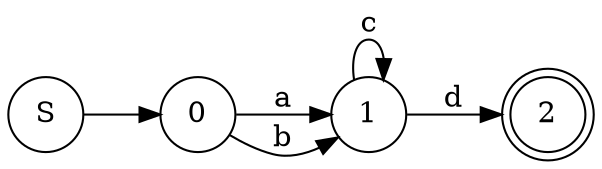 digraph finite_state_machine {
    node [shape=doublecircle]; 2;
    node [shape=circle];
    rankdir=LR;

    S -> 0;
    0 -> 1 [label = "a"];
    0 -> 1 [label = "b"];
    1 -> 1 [label = "c"];
    1 -> 2 [label = "d"];
}

